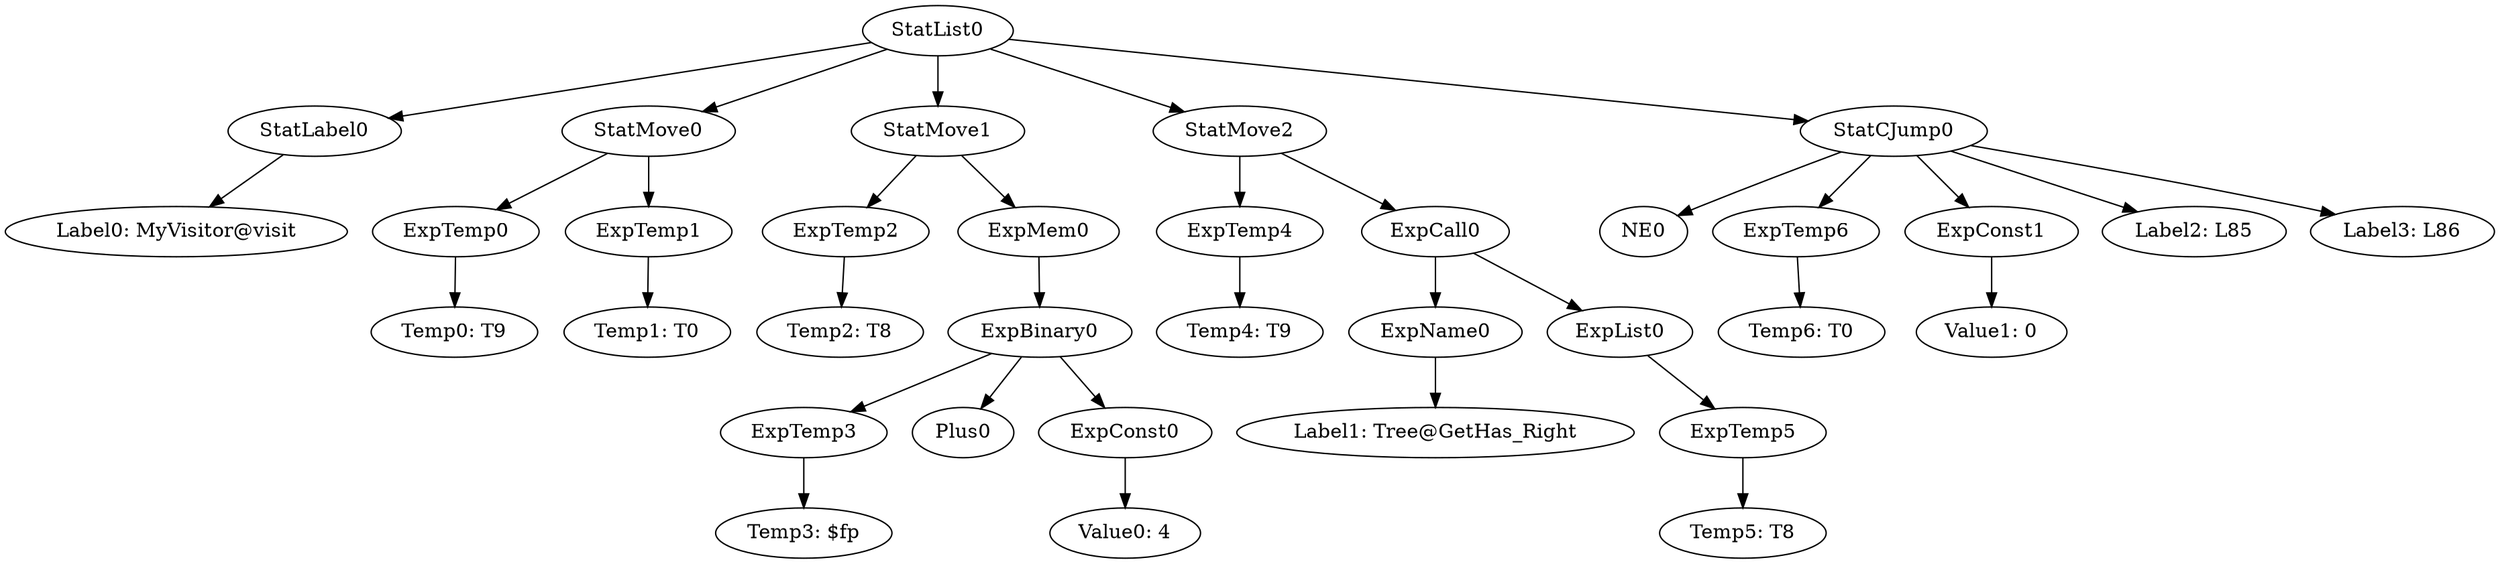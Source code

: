 digraph {
	ordering = out;
	ExpTemp6 -> "Temp6: T0";
	StatCJump0 -> NE0;
	StatCJump0 -> ExpTemp6;
	StatCJump0 -> ExpConst1;
	StatCJump0 -> "Label2: L85";
	StatCJump0 -> "Label3: L86";
	ExpList0 -> ExpTemp5;
	ExpTemp5 -> "Temp5: T8";
	ExpName0 -> "Label1: Tree@GetHas_Right";
	ExpCall0 -> ExpName0;
	ExpCall0 -> ExpList0;
	ExpTemp4 -> "Temp4: T9";
	ExpMem0 -> ExpBinary0;
	StatMove0 -> ExpTemp0;
	StatMove0 -> ExpTemp1;
	ExpBinary0 -> ExpTemp3;
	ExpBinary0 -> Plus0;
	ExpBinary0 -> ExpConst0;
	ExpTemp0 -> "Temp0: T9";
	StatList0 -> StatLabel0;
	StatList0 -> StatMove0;
	StatList0 -> StatMove1;
	StatList0 -> StatMove2;
	StatList0 -> StatCJump0;
	StatLabel0 -> "Label0: MyVisitor@visit";
	StatMove2 -> ExpTemp4;
	StatMove2 -> ExpCall0;
	ExpTemp2 -> "Temp2: T8";
	ExpTemp3 -> "Temp3: $fp";
	ExpConst0 -> "Value0: 4";
	ExpTemp1 -> "Temp1: T0";
	ExpConst1 -> "Value1: 0";
	StatMove1 -> ExpTemp2;
	StatMove1 -> ExpMem0;
}

